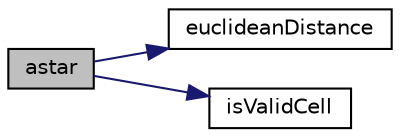 digraph "astar"
{
 // LATEX_PDF_SIZE
  edge [fontname="Helvetica",fontsize="10",labelfontname="Helvetica",labelfontsize="10"];
  node [fontname="Helvetica",fontsize="10",shape=record];
  rankdir="LR";
  Node1 [label="astar",height=0.2,width=0.4,color="black", fillcolor="grey75", style="filled", fontcolor="black",tooltip="A-star algorithm made to work with the access map format. Allows diagonal movement and has a heuristi..."];
  Node1 -> Node2 [color="midnightblue",fontsize="10",style="solid",fontname="Helvetica"];
  Node2 [label="euclideanDistance",height=0.2,width=0.4,color="black", fillcolor="white", style="filled",URL="$server_2src_2world_2Utils_8cpp.html#a301851ebbe7e47130cde965d54a9b220",tooltip="Calculate the euclidean distance between two points."];
  Node1 -> Node3 [color="midnightblue",fontsize="10",style="solid",fontname="Helvetica"];
  Node3 [label="isValidCell",height=0.2,width=0.4,color="black", fillcolor="white", style="filled",URL="$server_2src_2world_2Utils_8cpp.html#a1e58627f4f02de892dd1d1931b08243f",tooltip="Check if cell is valid and accessible from given direction."];
}
